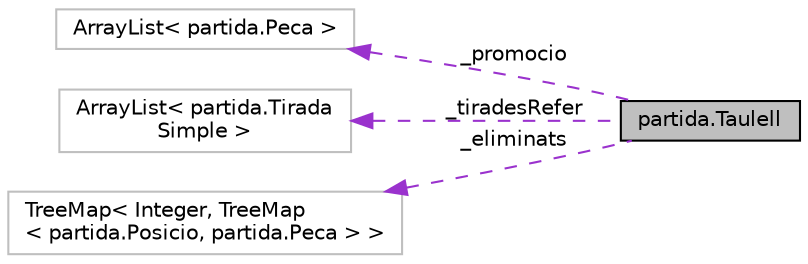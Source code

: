 digraph "partida.Taulell"
{
 // LATEX_PDF_SIZE
  edge [fontname="Helvetica",fontsize="10",labelfontname="Helvetica",labelfontsize="10"];
  node [fontname="Helvetica",fontsize="10",shape=record];
  rankdir="LR";
  Node1 [label="partida.Taulell",height=0.2,width=0.4,color="black", fillcolor="grey75", style="filled", fontcolor="black",tooltip="Modul que representa el taulell d'escacs el qual pot ser modificable."];
  Node2 -> Node1 [dir="back",color="darkorchid3",fontsize="10",style="dashed",label=" _promocio" ,fontname="Helvetica"];
  Node2 [label="ArrayList\< partida.Peca \>",height=0.2,width=0.4,color="grey75", fillcolor="white", style="filled",tooltip=" "];
  Node3 -> Node1 [dir="back",color="darkorchid3",fontsize="10",style="dashed",label=" _tiradesRefer" ,fontname="Helvetica"];
  Node3 [label="ArrayList\< partida.Tirada\lSimple \>",height=0.2,width=0.4,color="grey75", fillcolor="white", style="filled",tooltip=" "];
  Node4 -> Node1 [dir="back",color="darkorchid3",fontsize="10",style="dashed",label=" _eliminats" ,fontname="Helvetica"];
  Node4 [label="TreeMap\< Integer, TreeMap\l\< partida.Posicio, partida.Peca \> \>",height=0.2,width=0.4,color="grey75", fillcolor="white", style="filled",tooltip=" "];
}
